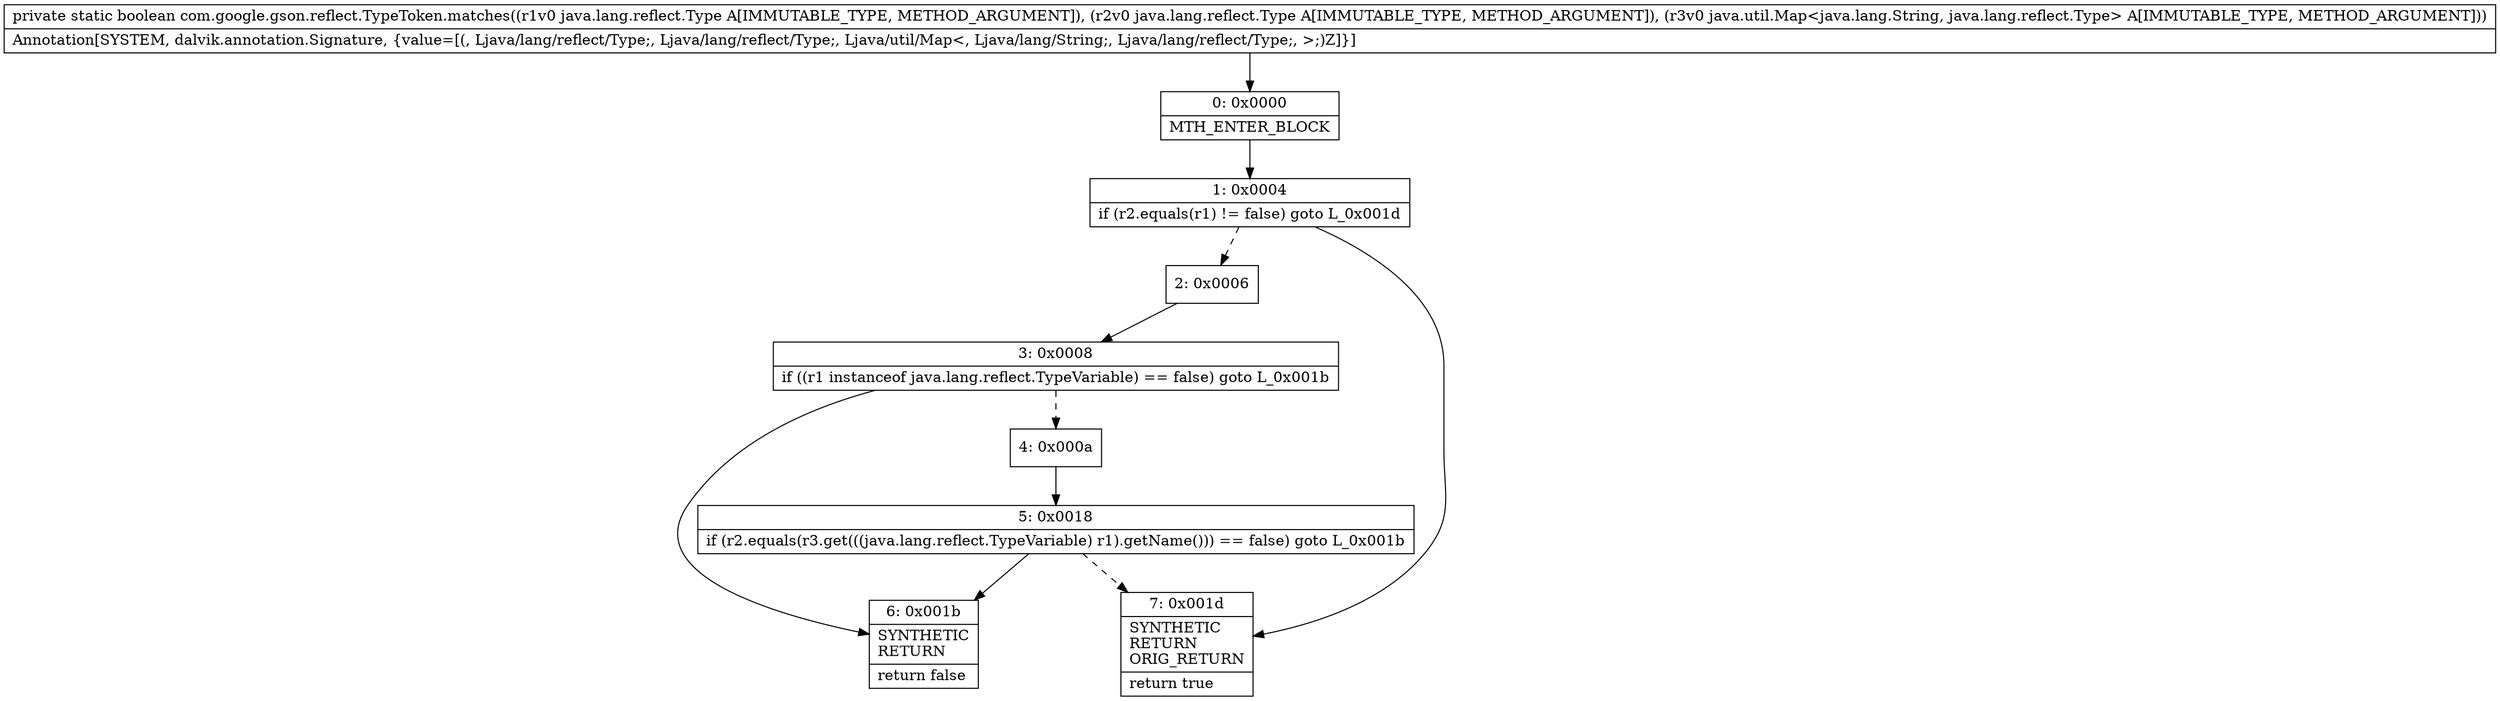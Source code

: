 digraph "CFG forcom.google.gson.reflect.TypeToken.matches(Ljava\/lang\/reflect\/Type;Ljava\/lang\/reflect\/Type;Ljava\/util\/Map;)Z" {
Node_0 [shape=record,label="{0\:\ 0x0000|MTH_ENTER_BLOCK\l}"];
Node_1 [shape=record,label="{1\:\ 0x0004|if (r2.equals(r1) != false) goto L_0x001d\l}"];
Node_2 [shape=record,label="{2\:\ 0x0006}"];
Node_3 [shape=record,label="{3\:\ 0x0008|if ((r1 instanceof java.lang.reflect.TypeVariable) == false) goto L_0x001b\l}"];
Node_4 [shape=record,label="{4\:\ 0x000a}"];
Node_5 [shape=record,label="{5\:\ 0x0018|if (r2.equals(r3.get(((java.lang.reflect.TypeVariable) r1).getName())) == false) goto L_0x001b\l}"];
Node_6 [shape=record,label="{6\:\ 0x001b|SYNTHETIC\lRETURN\l|return false\l}"];
Node_7 [shape=record,label="{7\:\ 0x001d|SYNTHETIC\lRETURN\lORIG_RETURN\l|return true\l}"];
MethodNode[shape=record,label="{private static boolean com.google.gson.reflect.TypeToken.matches((r1v0 java.lang.reflect.Type A[IMMUTABLE_TYPE, METHOD_ARGUMENT]), (r2v0 java.lang.reflect.Type A[IMMUTABLE_TYPE, METHOD_ARGUMENT]), (r3v0 java.util.Map\<java.lang.String, java.lang.reflect.Type\> A[IMMUTABLE_TYPE, METHOD_ARGUMENT]))  | Annotation[SYSTEM, dalvik.annotation.Signature, \{value=[(, Ljava\/lang\/reflect\/Type;, Ljava\/lang\/reflect\/Type;, Ljava\/util\/Map\<, Ljava\/lang\/String;, Ljava\/lang\/reflect\/Type;, \>;)Z]\}]\l}"];
MethodNode -> Node_0;
Node_0 -> Node_1;
Node_1 -> Node_2[style=dashed];
Node_1 -> Node_7;
Node_2 -> Node_3;
Node_3 -> Node_4[style=dashed];
Node_3 -> Node_6;
Node_4 -> Node_5;
Node_5 -> Node_6;
Node_5 -> Node_7[style=dashed];
}

